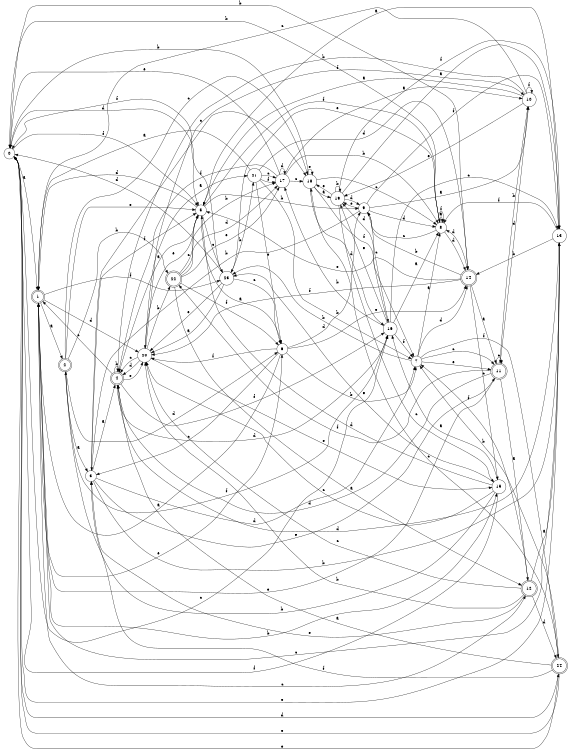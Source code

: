 digraph n20_7 {
__start0 [label="" shape="none"];

rankdir=LR;
size="8,5";

s0 [style="filled", color="black", fillcolor="white" shape="circle", label="0"];
s1 [style="rounded,filled", color="black", fillcolor="white" shape="doublecircle", label="1"];
s2 [style="rounded,filled", color="black", fillcolor="white" shape="doublecircle", label="2"];
s3 [style="filled", color="black", fillcolor="white" shape="circle", label="3"];
s4 [style="rounded,filled", color="black", fillcolor="white" shape="doublecircle", label="4"];
s5 [style="filled", color="black", fillcolor="white" shape="circle", label="5"];
s6 [style="filled", color="black", fillcolor="white" shape="circle", label="6"];
s7 [style="filled", color="black", fillcolor="white" shape="circle", label="7"];
s8 [style="filled", color="black", fillcolor="white" shape="circle", label="8"];
s9 [style="filled", color="black", fillcolor="white" shape="circle", label="9"];
s10 [style="filled", color="black", fillcolor="white" shape="circle", label="10"];
s11 [style="rounded,filled", color="black", fillcolor="white" shape="doublecircle", label="11"];
s12 [style="rounded,filled", color="black", fillcolor="white" shape="doublecircle", label="12"];
s13 [style="filled", color="black", fillcolor="white" shape="circle", label="13"];
s14 [style="rounded,filled", color="black", fillcolor="white" shape="doublecircle", label="14"];
s15 [style="filled", color="black", fillcolor="white" shape="circle", label="15"];
s16 [style="filled", color="black", fillcolor="white" shape="circle", label="16"];
s17 [style="filled", color="black", fillcolor="white" shape="circle", label="17"];
s18 [style="filled", color="black", fillcolor="white" shape="circle", label="18"];
s19 [style="filled", color="black", fillcolor="white" shape="circle", label="19"];
s20 [style="filled", color="black", fillcolor="white" shape="circle", label="20"];
s21 [style="filled", color="black", fillcolor="white" shape="circle", label="21"];
s22 [style="rounded,filled", color="black", fillcolor="white" shape="doublecircle", label="22"];
s23 [style="filled", color="black", fillcolor="white" shape="circle", label="23"];
s24 [style="rounded,filled", color="black", fillcolor="white" shape="doublecircle", label="24"];
s0 -> s1 [label="a"];
s0 -> s14 [label="b"];
s0 -> s16 [label="c"];
s0 -> s5 [label="d"];
s0 -> s24 [label="e"];
s0 -> s5 [label="f"];
s1 -> s2 [label="a"];
s1 -> s15 [label="b"];
s1 -> s12 [label="c"];
s1 -> s20 [label="d"];
s1 -> s6 [label="e"];
s1 -> s23 [label="f"];
s2 -> s3 [label="a"];
s2 -> s22 [label="b"];
s2 -> s18 [label="c"];
s2 -> s6 [label="d"];
s2 -> s5 [label="e"];
s2 -> s16 [label="f"];
s3 -> s4 [label="a"];
s3 -> s13 [label="b"];
s3 -> s18 [label="c"];
s3 -> s7 [label="d"];
s3 -> s11 [label="e"];
s3 -> s5 [label="f"];
s4 -> s5 [label="a"];
s4 -> s4 [label="b"];
s4 -> s1 [label="c"];
s4 -> s16 [label="d"];
s4 -> s20 [label="e"];
s4 -> s16 [label="f"];
s5 -> s6 [label="a"];
s5 -> s9 [label="b"];
s5 -> s23 [label="c"];
s5 -> s1 [label="d"];
s5 -> s20 [label="e"];
s5 -> s8 [label="f"];
s6 -> s1 [label="a"];
s6 -> s7 [label="b"];
s6 -> s3 [label="c"];
s6 -> s9 [label="d"];
s6 -> s14 [label="e"];
s6 -> s20 [label="f"];
s7 -> s8 [label="a"];
s7 -> s23 [label="b"];
s7 -> s11 [label="c"];
s7 -> s14 [label="d"];
s7 -> s11 [label="e"];
s7 -> s24 [label="f"];
s8 -> s8 [label="a"];
s8 -> s0 [label="b"];
s8 -> s9 [label="c"];
s8 -> s14 [label="d"];
s8 -> s23 [label="e"];
s8 -> s8 [label="f"];
s9 -> s10 [label="a"];
s9 -> s3 [label="b"];
s9 -> s16 [label="c"];
s9 -> s8 [label="d"];
s9 -> s19 [label="e"];
s9 -> s13 [label="f"];
s10 -> s5 [label="a"];
s10 -> s4 [label="b"];
s10 -> s1 [label="c"];
s10 -> s11 [label="d"];
s10 -> s19 [label="e"];
s10 -> s10 [label="f"];
s11 -> s12 [label="a"];
s11 -> s10 [label="b"];
s11 -> s11 [label="c"];
s11 -> s4 [label="d"];
s11 -> s1 [label="e"];
s11 -> s22 [label="f"];
s12 -> s13 [label="a"];
s12 -> s20 [label="b"];
s12 -> s20 [label="c"];
s12 -> s24 [label="d"];
s12 -> s3 [label="e"];
s12 -> s7 [label="f"];
s13 -> s5 [label="a"];
s13 -> s14 [label="b"];
s13 -> s1 [label="c"];
s13 -> s4 [label="d"];
s13 -> s0 [label="e"];
s13 -> s8 [label="f"];
s14 -> s11 [label="a"];
s14 -> s9 [label="b"];
s14 -> s15 [label="c"];
s14 -> s8 [label="d"];
s14 -> s5 [label="e"];
s14 -> s20 [label="f"];
s15 -> s16 [label="a"];
s15 -> s2 [label="b"];
s15 -> s20 [label="c"];
s15 -> s5 [label="d"];
s15 -> s23 [label="e"];
s15 -> s0 [label="f"];
s16 -> s8 [label="a"];
s16 -> s17 [label="b"];
s16 -> s13 [label="c"];
s16 -> s19 [label="d"];
s16 -> s19 [label="e"];
s16 -> s7 [label="f"];
s17 -> s10 [label="a"];
s17 -> s8 [label="b"];
s17 -> s18 [label="c"];
s17 -> s17 [label="d"];
s17 -> s0 [label="e"];
s17 -> s4 [label="f"];
s18 -> s19 [label="a"];
s18 -> s0 [label="b"];
s18 -> s8 [label="c"];
s18 -> s16 [label="d"];
s18 -> s18 [label="e"];
s18 -> s7 [label="f"];
s19 -> s13 [label="a"];
s19 -> s19 [label="b"];
s19 -> s15 [label="c"];
s19 -> s9 [label="d"];
s19 -> s18 [label="e"];
s19 -> s13 [label="f"];
s20 -> s21 [label="a"];
s20 -> s22 [label="b"];
s20 -> s4 [label="c"];
s20 -> s4 [label="d"];
s20 -> s15 [label="e"];
s20 -> s10 [label="f"];
s21 -> s1 [label="a"];
s21 -> s7 [label="b"];
s21 -> s17 [label="c"];
s21 -> s14 [label="d"];
s21 -> s6 [label="e"];
s21 -> s17 [label="f"];
s22 -> s12 [label="a"];
s22 -> s17 [label="b"];
s22 -> s5 [label="c"];
s22 -> s17 [label="d"];
s22 -> s17 [label="e"];
s22 -> s6 [label="f"];
s23 -> s20 [label="a"];
s23 -> s21 [label="b"];
s23 -> s6 [label="c"];
s23 -> s0 [label="d"];
s23 -> s20 [label="e"];
s23 -> s0 [label="f"];
s24 -> s4 [label="a"];
s24 -> s7 [label="b"];
s24 -> s18 [label="c"];
s24 -> s0 [label="d"];
s24 -> s0 [label="e"];
s24 -> s3 [label="f"];

}